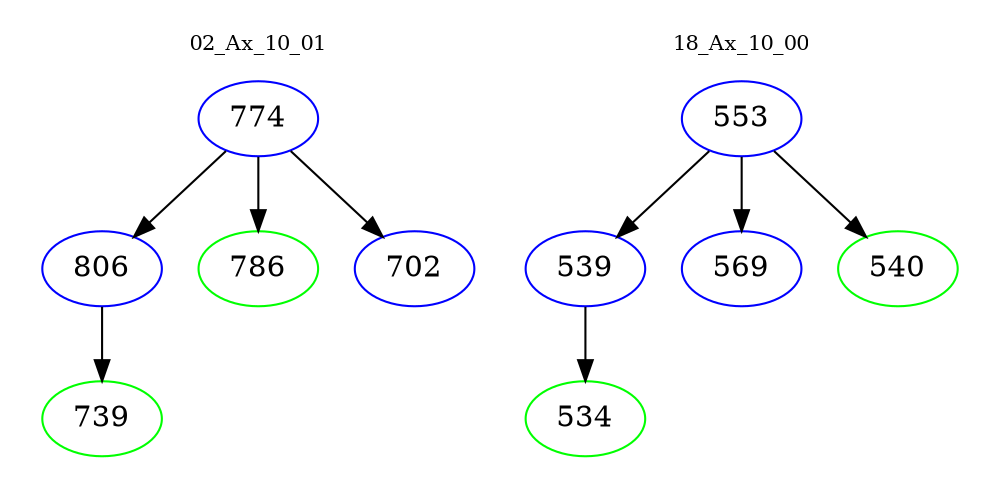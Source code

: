 digraph{
subgraph cluster_0 {
color = white
label = "02_Ax_10_01";
fontsize=10;
T0_774 [label="774", color="blue"]
T0_774 -> T0_806 [color="black"]
T0_806 [label="806", color="blue"]
T0_806 -> T0_739 [color="black"]
T0_739 [label="739", color="green"]
T0_774 -> T0_786 [color="black"]
T0_786 [label="786", color="green"]
T0_774 -> T0_702 [color="black"]
T0_702 [label="702", color="blue"]
}
subgraph cluster_1 {
color = white
label = "18_Ax_10_00";
fontsize=10;
T1_553 [label="553", color="blue"]
T1_553 -> T1_539 [color="black"]
T1_539 [label="539", color="blue"]
T1_539 -> T1_534 [color="black"]
T1_534 [label="534", color="green"]
T1_553 -> T1_569 [color="black"]
T1_569 [label="569", color="blue"]
T1_553 -> T1_540 [color="black"]
T1_540 [label="540", color="green"]
}
}
